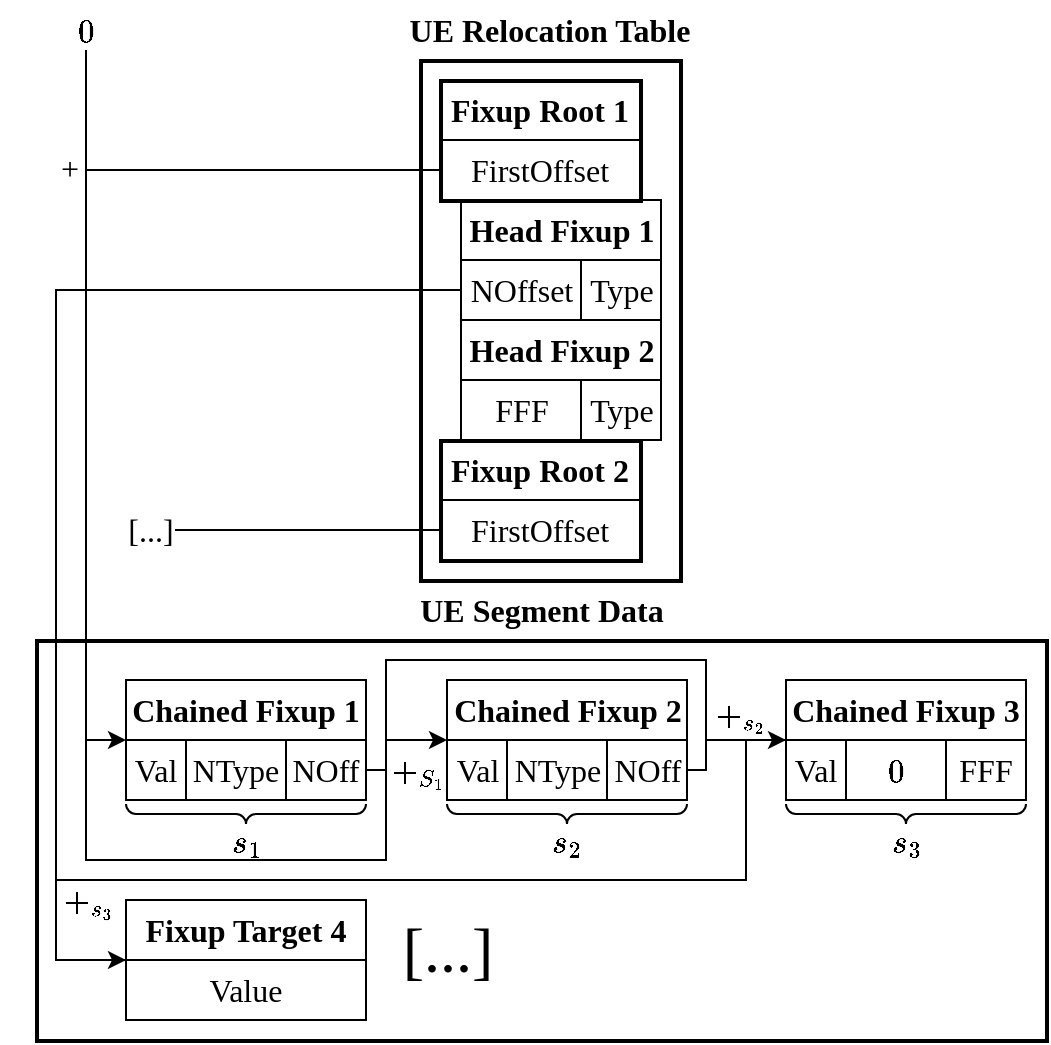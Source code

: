 <mxfile version="21.6.1" type="device">
  <diagram name="Page-1" id="FN1AEwzU926qCBKaNZdS">
    <mxGraphModel dx="747" dy="1329" grid="1" gridSize="5" guides="1" tooltips="1" connect="1" arrows="1" fold="1" page="0" pageScale="1" pageWidth="850" pageHeight="1100" math="1" shadow="0">
      <root>
        <mxCell id="0" />
        <mxCell id="1" parent="0" />
        <mxCell id="N9IYDUS_Y2D4-Y9sQVe1-56" value="" style="rounded=0;whiteSpace=wrap;html=1;fillColor=none;strokeWidth=2;" parent="1" vertex="1">
          <mxGeometry x="45.5" y="390.5" width="505" height="200" as="geometry" />
        </mxCell>
        <mxCell id="N9IYDUS_Y2D4-Y9sQVe1-51" value="" style="rounded=0;whiteSpace=wrap;html=1;fillColor=none;strokeWidth=2;" parent="1" vertex="1">
          <mxGeometry x="237.5" y="100.5" width="130" height="260" as="geometry" />
        </mxCell>
        <mxCell id="N9IYDUS_Y2D4-Y9sQVe1-57" value="&lt;b&gt;UE Relocation Table&lt;/b&gt;" style="text;html=1;strokeColor=none;fillColor=none;align=center;verticalAlign=middle;whiteSpace=wrap;rounded=0;fontFamily=LMRoman10-Regular;fontSize=16;fontColor=default;" parent="1" vertex="1">
          <mxGeometry x="222" y="70" width="160" height="30" as="geometry" />
        </mxCell>
        <mxCell id="N9IYDUS_Y2D4-Y9sQVe1-1" value="&lt;font style=&quot;font-size: 16px;&quot; face=&quot;LMRoman10-Regular&quot;&gt;&lt;b&gt;Fixup Root 1&lt;/b&gt;&lt;/font&gt;" style="rounded=0;whiteSpace=wrap;html=1;" parent="1" vertex="1">
          <mxGeometry x="247" y="110" width="100" height="30" as="geometry" />
        </mxCell>
        <mxCell id="N9IYDUS_Y2D4-Y9sQVe1-2" style="edgeStyle=orthogonalEdgeStyle;rounded=0;orthogonalLoop=1;jettySize=auto;html=1;exitX=0;exitY=0.5;exitDx=0;exitDy=0;endArrow=none;endFill=0;" parent="1" source="N9IYDUS_Y2D4-Y9sQVe1-4" target="N9IYDUS_Y2D4-Y9sQVe1-5" edge="1">
          <mxGeometry relative="1" as="geometry">
            <mxPoint x="350" y="106" as="targetPoint" />
            <Array as="points">
              <mxPoint x="70" y="155" />
            </Array>
          </mxGeometry>
        </mxCell>
        <mxCell id="N9IYDUS_Y2D4-Y9sQVe1-3" style="edgeStyle=orthogonalEdgeStyle;rounded=0;orthogonalLoop=1;jettySize=auto;html=1;exitX=0;exitY=0.5;exitDx=0;exitDy=0;entryX=0;entryY=0;entryDx=0;entryDy=0;" parent="1" source="N9IYDUS_Y2D4-Y9sQVe1-4" target="N9IYDUS_Y2D4-Y9sQVe1-17" edge="1">
          <mxGeometry relative="1" as="geometry">
            <Array as="points">
              <mxPoint x="70" y="155" />
              <mxPoint x="70" y="440" />
            </Array>
          </mxGeometry>
        </mxCell>
        <mxCell id="N9IYDUS_Y2D4-Y9sQVe1-4" value="&lt;font style=&quot;font-size: 16px;&quot; face=&quot;LMRoman10-Regular&quot;&gt;FirstOffset&lt;/font&gt;" style="rounded=0;whiteSpace=wrap;html=1;" parent="1" vertex="1">
          <mxGeometry x="247" y="140" width="100" height="30" as="geometry" />
        </mxCell>
        <mxCell id="N9IYDUS_Y2D4-Y9sQVe1-5" value="&lt;span&gt;$$0$$&lt;/span&gt;" style="text;html=1;strokeColor=none;fillColor=none;align=center;verticalAlign=middle;whiteSpace=wrap;rounded=0;fontFamily=LMRoman10-Regular;fontSize=16;fontColor=default;fontStyle=0" parent="1" vertex="1">
          <mxGeometry x="63" y="75" width="15" height="20" as="geometry" />
        </mxCell>
        <mxCell id="N9IYDUS_Y2D4-Y9sQVe1-6" value="&lt;font face=&quot;LMRoman10-Regular&quot;&gt;&lt;font size=&quot;3&quot;&gt;&lt;b&gt;Head Fixup&amp;nbsp;1&lt;/b&gt;&lt;/font&gt;&lt;/font&gt;" style="rounded=0;whiteSpace=wrap;html=1;" parent="1" vertex="1">
          <mxGeometry x="257.5" y="170" width="100" height="30" as="geometry" />
        </mxCell>
        <mxCell id="N9IYDUS_Y2D4-Y9sQVe1-7" style="edgeStyle=orthogonalEdgeStyle;rounded=0;orthogonalLoop=1;jettySize=auto;html=1;exitX=0;exitY=0.5;exitDx=0;exitDy=0;entryX=0;entryY=0;entryDx=0;entryDy=0;" parent="1" source="N9IYDUS_Y2D4-Y9sQVe1-8" target="N9IYDUS_Y2D4-Y9sQVe1-38" edge="1">
          <mxGeometry relative="1" as="geometry">
            <mxPoint x="70" y="500" as="targetPoint" />
            <Array as="points">
              <mxPoint x="55" y="215" />
              <mxPoint x="55" y="550" />
            </Array>
          </mxGeometry>
        </mxCell>
        <mxCell id="N9IYDUS_Y2D4-Y9sQVe1-8" value="&lt;font style=&quot;font-size: 16px;&quot; face=&quot;LMRoman10-Regular&quot;&gt;NOffset&lt;/font&gt;" style="rounded=0;whiteSpace=wrap;html=1;" parent="1" vertex="1">
          <mxGeometry x="257.5" y="200" width="60" height="30" as="geometry" />
        </mxCell>
        <mxCell id="N9IYDUS_Y2D4-Y9sQVe1-10" value="&lt;font style=&quot;font-size: 16px;&quot; face=&quot;LMRoman10-Regular&quot;&gt;Type&lt;/font&gt;" style="rounded=0;whiteSpace=wrap;html=1;" parent="1" vertex="1">
          <mxGeometry x="317.5" y="200" width="40" height="30" as="geometry" />
        </mxCell>
        <mxCell id="N9IYDUS_Y2D4-Y9sQVe1-11" value="&lt;span&gt;+&lt;/span&gt;" style="text;html=1;strokeColor=none;fillColor=none;align=center;verticalAlign=middle;whiteSpace=wrap;rounded=0;fontFamily=LMRoman10-Regular;fontSize=16;fontColor=default;fontStyle=0" parent="1" vertex="1">
          <mxGeometry x="55" y="146.5" width="14" height="15" as="geometry" />
        </mxCell>
        <mxCell id="N9IYDUS_Y2D4-Y9sQVe1-12" value="&lt;font face=&quot;LMRoman10-Regular&quot;&gt;&lt;font size=&quot;3&quot;&gt;&lt;b&gt;Chained Fixup&amp;nbsp;1&lt;/b&gt;&lt;/font&gt;&lt;/font&gt;" style="rounded=0;whiteSpace=wrap;html=1;strokeWidth=1;" parent="1" vertex="1">
          <mxGeometry x="90" y="410" width="120" height="30" as="geometry" />
        </mxCell>
        <mxCell id="N9IYDUS_Y2D4-Y9sQVe1-13" style="edgeStyle=orthogonalEdgeStyle;rounded=0;orthogonalLoop=1;jettySize=auto;html=1;exitX=1;exitY=0.5;exitDx=0;exitDy=0;entryX=0;entryY=0;entryDx=0;entryDy=0;" parent="1" source="N9IYDUS_Y2D4-Y9sQVe1-15" target="N9IYDUS_Y2D4-Y9sQVe1-23" edge="1">
          <mxGeometry relative="1" as="geometry">
            <Array as="points">
              <mxPoint x="220" y="455" />
              <mxPoint x="220" y="440" />
            </Array>
          </mxGeometry>
        </mxCell>
        <mxCell id="N9IYDUS_Y2D4-Y9sQVe1-14" style="edgeStyle=orthogonalEdgeStyle;rounded=0;orthogonalLoop=1;jettySize=auto;html=1;exitX=1;exitY=0.5;exitDx=0;exitDy=0;endArrow=none;endFill=0;" parent="1" source="N9IYDUS_Y2D4-Y9sQVe1-15" edge="1">
          <mxGeometry relative="1" as="geometry">
            <mxPoint x="70" y="440" as="targetPoint" />
            <Array as="points">
              <mxPoint x="220" y="455" />
              <mxPoint x="220" y="500" />
              <mxPoint x="70" y="500" />
              <mxPoint x="70" y="440" />
            </Array>
          </mxGeometry>
        </mxCell>
        <mxCell id="N9IYDUS_Y2D4-Y9sQVe1-15" value="&lt;font style=&quot;font-size: 16px;&quot; face=&quot;LMRoman10-Regular&quot;&gt;NOff&lt;/font&gt;" style="rounded=0;whiteSpace=wrap;html=1;" parent="1" vertex="1">
          <mxGeometry x="170" y="440" width="40" height="30" as="geometry" />
        </mxCell>
        <mxCell id="N9IYDUS_Y2D4-Y9sQVe1-16" value="&lt;font style=&quot;font-size: 16px;&quot; face=&quot;LMRoman10-Regular&quot;&gt;NType&lt;/font&gt;" style="rounded=0;whiteSpace=wrap;html=1;" parent="1" vertex="1">
          <mxGeometry x="120" y="440" width="50" height="30" as="geometry" />
        </mxCell>
        <mxCell id="N9IYDUS_Y2D4-Y9sQVe1-17" value="&lt;font style=&quot;font-size: 16px;&quot; face=&quot;LMRoman10-Regular&quot;&gt;Val&lt;/font&gt;" style="rounded=0;whiteSpace=wrap;html=1;" parent="1" vertex="1">
          <mxGeometry x="90" y="440" width="30" height="30" as="geometry" />
        </mxCell>
        <mxCell id="N9IYDUS_Y2D4-Y9sQVe1-18" value="&lt;font face=&quot;LMRoman10-Regular&quot;&gt;&lt;font size=&quot;3&quot;&gt;&lt;b&gt;Chained Fixup 2&lt;/b&gt;&lt;/font&gt;&lt;/font&gt;" style="rounded=0;whiteSpace=wrap;html=1;strokeWidth=1;" parent="1" vertex="1">
          <mxGeometry x="250.5" y="410" width="120" height="30" as="geometry" />
        </mxCell>
        <mxCell id="N9IYDUS_Y2D4-Y9sQVe1-19" style="edgeStyle=orthogonalEdgeStyle;rounded=0;orthogonalLoop=1;jettySize=auto;html=1;exitX=1;exitY=0.5;exitDx=0;exitDy=0;entryX=0;entryY=0;entryDx=0;entryDy=0;" parent="1" source="N9IYDUS_Y2D4-Y9sQVe1-21" target="N9IYDUS_Y2D4-Y9sQVe1-28" edge="1">
          <mxGeometry relative="1" as="geometry">
            <Array as="points">
              <mxPoint x="380" y="455" />
              <mxPoint x="380" y="440" />
            </Array>
          </mxGeometry>
        </mxCell>
        <mxCell id="N9IYDUS_Y2D4-Y9sQVe1-20" style="edgeStyle=orthogonalEdgeStyle;rounded=0;orthogonalLoop=1;jettySize=auto;html=1;exitX=1;exitY=0.5;exitDx=0;exitDy=0;endArrow=none;endFill=0;" parent="1" source="N9IYDUS_Y2D4-Y9sQVe1-21" edge="1">
          <mxGeometry relative="1" as="geometry">
            <mxPoint x="230" y="440" as="targetPoint" />
            <Array as="points">
              <mxPoint x="380" y="455" />
              <mxPoint x="380" y="400" />
              <mxPoint x="220" y="400" />
              <mxPoint x="220" y="440" />
            </Array>
          </mxGeometry>
        </mxCell>
        <mxCell id="N9IYDUS_Y2D4-Y9sQVe1-21" value="&lt;font style=&quot;font-size: 16px;&quot; face=&quot;LMRoman10-Regular&quot;&gt;NOff&lt;/font&gt;" style="rounded=0;whiteSpace=wrap;html=1;" parent="1" vertex="1">
          <mxGeometry x="330.5" y="440" width="40" height="30" as="geometry" />
        </mxCell>
        <mxCell id="N9IYDUS_Y2D4-Y9sQVe1-22" value="&lt;font style=&quot;font-size: 16px;&quot; face=&quot;LMRoman10-Regular&quot;&gt;NType&lt;/font&gt;" style="rounded=0;whiteSpace=wrap;html=1;" parent="1" vertex="1">
          <mxGeometry x="280.5" y="440" width="50" height="30" as="geometry" />
        </mxCell>
        <mxCell id="N9IYDUS_Y2D4-Y9sQVe1-23" value="&lt;font style=&quot;font-size: 16px;&quot; face=&quot;LMRoman10-Regular&quot;&gt;Val&lt;/font&gt;" style="rounded=0;whiteSpace=wrap;html=1;" parent="1" vertex="1">
          <mxGeometry x="250.5" y="440" width="30" height="30" as="geometry" />
        </mxCell>
        <mxCell id="N9IYDUS_Y2D4-Y9sQVe1-24" value="&lt;span&gt;$$+_{S_1}$$&lt;br&gt;&lt;/span&gt;" style="text;html=1;strokeColor=none;fillColor=none;align=center;verticalAlign=middle;whiteSpace=wrap;rounded=0;fontFamily=LMRoman10-Regular;fontSize=16;fontColor=default;fontStyle=0" parent="1" vertex="1">
          <mxGeometry x="220.5" y="448.5" width="30" height="30" as="geometry" />
        </mxCell>
        <mxCell id="N9IYDUS_Y2D4-Y9sQVe1-25" value="&lt;font face=&quot;LMRoman10-Regular&quot;&gt;&lt;font size=&quot;3&quot;&gt;&lt;b&gt;Chained Fixup 3&lt;/b&gt;&lt;/font&gt;&lt;/font&gt;" style="rounded=0;whiteSpace=wrap;html=1;strokeWidth=1;" parent="1" vertex="1">
          <mxGeometry x="420" y="410" width="120" height="30" as="geometry" />
        </mxCell>
        <mxCell id="N9IYDUS_Y2D4-Y9sQVe1-26" value="&lt;font style=&quot;font-size: 16px;&quot; face=&quot;LMRoman10-Regular&quot;&gt;FFF&lt;/font&gt;" style="rounded=0;whiteSpace=wrap;html=1;" parent="1" vertex="1">
          <mxGeometry x="500" y="440" width="40" height="30" as="geometry" />
        </mxCell>
        <mxCell id="N9IYDUS_Y2D4-Y9sQVe1-27" value="&lt;font style=&quot;font-size: 16px;&quot; face=&quot;LMRoman10-Regular&quot;&gt;$$0$$&lt;/font&gt;" style="rounded=0;whiteSpace=wrap;html=1;" parent="1" vertex="1">
          <mxGeometry x="450" y="440" width="50" height="30" as="geometry" />
        </mxCell>
        <mxCell id="N9IYDUS_Y2D4-Y9sQVe1-28" value="&lt;font style=&quot;font-size: 16px;&quot; face=&quot;LMRoman10-Regular&quot;&gt;Val&lt;/font&gt;" style="rounded=0;whiteSpace=wrap;html=1;" parent="1" vertex="1">
          <mxGeometry x="420" y="440" width="30" height="30" as="geometry" />
        </mxCell>
        <mxCell id="N9IYDUS_Y2D4-Y9sQVe1-29" value="&lt;span&gt;$$+_{s_2}$$&lt;/span&gt;" style="text;html=1;strokeColor=none;fillColor=none;align=center;verticalAlign=middle;whiteSpace=wrap;rounded=0;fontFamily=LMRoman10-Regular;fontSize=16;fontColor=default;fontStyle=0" parent="1" vertex="1">
          <mxGeometry x="382" y="412" width="30" height="30" as="geometry" />
        </mxCell>
        <mxCell id="N9IYDUS_Y2D4-Y9sQVe1-30" value="&lt;font face=&quot;LMRoman10-Regular&quot;&gt;&lt;font size=&quot;3&quot;&gt;&lt;b&gt;Head Fixup 2&lt;/b&gt;&lt;/font&gt;&lt;/font&gt;" style="rounded=0;whiteSpace=wrap;html=1;" parent="1" vertex="1">
          <mxGeometry x="257.5" y="230" width="100" height="30" as="geometry" />
        </mxCell>
        <mxCell id="N9IYDUS_Y2D4-Y9sQVe1-31" value="&lt;font style=&quot;font-size: 16px;&quot; face=&quot;LMRoman10-Regular&quot;&gt;FFF&lt;/font&gt;" style="rounded=0;whiteSpace=wrap;html=1;" parent="1" vertex="1">
          <mxGeometry x="257.5" y="260" width="60" height="30" as="geometry" />
        </mxCell>
        <mxCell id="N9IYDUS_Y2D4-Y9sQVe1-33" value="&lt;font style=&quot;font-size: 16px;&quot; face=&quot;LMRoman10-Regular&quot;&gt;Type&lt;/font&gt;" style="rounded=0;whiteSpace=wrap;html=1;" parent="1" vertex="1">
          <mxGeometry x="317.5" y="260" width="40" height="30" as="geometry" />
        </mxCell>
        <mxCell id="N9IYDUS_Y2D4-Y9sQVe1-34" value="" style="verticalLabelPosition=bottom;shadow=0;dashed=0;align=center;html=1;verticalAlign=top;strokeWidth=1;shape=mxgraph.mockup.markup.curlyBrace;whiteSpace=wrap;strokeColor=#000000;direction=west;" parent="1" vertex="1">
          <mxGeometry x="90" y="472" width="120" height="10" as="geometry" />
        </mxCell>
        <mxCell id="N9IYDUS_Y2D4-Y9sQVe1-35" value="&lt;span&gt;$$s_1$$&lt;br&gt;&lt;/span&gt;" style="text;html=1;strokeColor=none;fillColor=none;align=center;verticalAlign=middle;whiteSpace=wrap;rounded=0;fontFamily=LMRoman10-Regular;fontSize=16;fontColor=default;fontStyle=0" parent="1" vertex="1">
          <mxGeometry x="142.5" y="490" width="15" height="20" as="geometry" />
        </mxCell>
        <mxCell id="N9IYDUS_Y2D4-Y9sQVe1-36" value="&lt;font face=&quot;LMRoman10-Regular&quot;&gt;&lt;font size=&quot;3&quot;&gt;&lt;b&gt;Fixup Target 4&lt;/b&gt;&lt;/font&gt;&lt;/font&gt;" style="rounded=0;whiteSpace=wrap;html=1;strokeWidth=1;" parent="1" vertex="1">
          <mxGeometry x="90" y="520" width="120" height="30" as="geometry" />
        </mxCell>
        <mxCell id="N9IYDUS_Y2D4-Y9sQVe1-37" style="edgeStyle=orthogonalEdgeStyle;rounded=0;orthogonalLoop=1;jettySize=auto;html=1;exitX=0;exitY=0;exitDx=0;exitDy=0;endArrow=none;endFill=0;" parent="1" source="N9IYDUS_Y2D4-Y9sQVe1-38" edge="1">
          <mxGeometry relative="1" as="geometry">
            <mxPoint x="440" y="440" as="targetPoint" />
            <Array as="points">
              <mxPoint x="55" y="550" />
              <mxPoint x="55" y="510" />
              <mxPoint x="400" y="510" />
              <mxPoint x="400" y="440" />
            </Array>
          </mxGeometry>
        </mxCell>
        <mxCell id="N9IYDUS_Y2D4-Y9sQVe1-38" value="&lt;font style=&quot;font-size: 16px;&quot; face=&quot;LMRoman10-Regular&quot;&gt;Value&lt;/font&gt;" style="rounded=0;whiteSpace=wrap;html=1;" parent="1" vertex="1">
          <mxGeometry x="90" y="550" width="120" height="30" as="geometry" />
        </mxCell>
        <mxCell id="N9IYDUS_Y2D4-Y9sQVe1-39" value="&lt;font style=&quot;font-size: 16px;&quot; face=&quot;LMRoman10-Regular&quot;&gt;&lt;b&gt;Fixup Root 2&lt;/b&gt;&lt;/font&gt;" style="rounded=0;whiteSpace=wrap;html=1;" parent="1" vertex="1">
          <mxGeometry x="247" y="290" width="100" height="30" as="geometry" />
        </mxCell>
        <mxCell id="N9IYDUS_Y2D4-Y9sQVe1-59" style="edgeStyle=orthogonalEdgeStyle;rounded=0;orthogonalLoop=1;jettySize=auto;html=1;exitX=0;exitY=0.5;exitDx=0;exitDy=0;entryX=1;entryY=0.5;entryDx=0;entryDy=0;endArrow=none;endFill=0;" parent="1" source="N9IYDUS_Y2D4-Y9sQVe1-40" target="N9IYDUS_Y2D4-Y9sQVe1-49" edge="1">
          <mxGeometry relative="1" as="geometry" />
        </mxCell>
        <mxCell id="N9IYDUS_Y2D4-Y9sQVe1-40" value="&lt;font style=&quot;font-size: 16px;&quot; face=&quot;LMRoman10-Regular&quot;&gt;FirstOffset&lt;/font&gt;" style="rounded=0;whiteSpace=wrap;html=1;" parent="1" vertex="1">
          <mxGeometry x="247" y="320" width="100" height="30" as="geometry" />
        </mxCell>
        <mxCell id="N9IYDUS_Y2D4-Y9sQVe1-41" value="" style="verticalLabelPosition=bottom;shadow=0;dashed=0;align=center;html=1;verticalAlign=top;strokeWidth=1;shape=mxgraph.mockup.markup.curlyBrace;whiteSpace=wrap;strokeColor=#000000;direction=west;" parent="1" vertex="1">
          <mxGeometry x="250.5" y="472" width="120" height="10" as="geometry" />
        </mxCell>
        <mxCell id="N9IYDUS_Y2D4-Y9sQVe1-42" value="&lt;span&gt;$$s_2$$&lt;br&gt;&lt;/span&gt;" style="text;html=1;strokeColor=none;fillColor=none;align=center;verticalAlign=middle;whiteSpace=wrap;rounded=0;fontFamily=LMRoman10-Regular;fontSize=16;fontColor=default;fontStyle=0" parent="1" vertex="1">
          <mxGeometry x="303" y="490" width="15" height="20" as="geometry" />
        </mxCell>
        <mxCell id="N9IYDUS_Y2D4-Y9sQVe1-43" value="" style="verticalLabelPosition=bottom;shadow=0;dashed=0;align=center;html=1;verticalAlign=top;strokeWidth=1;shape=mxgraph.mockup.markup.curlyBrace;whiteSpace=wrap;strokeColor=#000000;direction=west;" parent="1" vertex="1">
          <mxGeometry x="420" y="472" width="120" height="10" as="geometry" />
        </mxCell>
        <mxCell id="N9IYDUS_Y2D4-Y9sQVe1-44" value="&lt;span&gt;$$s_3$$&lt;br&gt;&lt;/span&gt;" style="text;html=1;strokeColor=none;fillColor=none;align=center;verticalAlign=middle;whiteSpace=wrap;rounded=0;fontFamily=LMRoman10-Regular;fontSize=16;fontColor=default;fontStyle=0" parent="1" vertex="1">
          <mxGeometry x="472.5" y="490" width="15" height="20" as="geometry" />
        </mxCell>
        <mxCell id="N9IYDUS_Y2D4-Y9sQVe1-45" value="&lt;span&gt;$$+_{s_3}$$&lt;/span&gt;" style="text;html=1;strokeColor=none;fillColor=none;align=center;verticalAlign=middle;whiteSpace=wrap;rounded=0;fontFamily=LMRoman10-Regular;fontSize=16;fontColor=default;fontStyle=0" parent="1" vertex="1">
          <mxGeometry x="55.5" y="505" width="30" height="30" as="geometry" />
        </mxCell>
        <mxCell id="N9IYDUS_Y2D4-Y9sQVe1-46" value="&lt;font style=&quot;font-size: 32px;&quot;&gt;[...]&lt;/font&gt;" style="text;html=1;strokeColor=none;fillColor=none;align=center;verticalAlign=middle;whiteSpace=wrap;rounded=0;fontFamily=LMRoman10-Regular;fontSize=16;fontColor=default;" parent="1" vertex="1">
          <mxGeometry x="220.5" y="530" width="60" height="30" as="geometry" />
        </mxCell>
        <mxCell id="N9IYDUS_Y2D4-Y9sQVe1-49" value="&lt;font style=&quot;font-size: 16px;&quot;&gt;[...]&lt;/font&gt;" style="text;html=1;strokeColor=none;fillColor=none;align=center;verticalAlign=middle;whiteSpace=wrap;rounded=0;fontFamily=LMRoman10-Regular;fontSize=16;fontColor=default;" parent="1" vertex="1">
          <mxGeometry x="90" y="320" width="24.5" height="30" as="geometry" />
        </mxCell>
        <mxCell id="N9IYDUS_Y2D4-Y9sQVe1-58" value="&lt;b&gt;UE Segment Data&lt;/b&gt;" style="text;html=1;strokeColor=none;fillColor=none;align=center;verticalAlign=middle;whiteSpace=wrap;rounded=0;fontFamily=LMRoman10-Regular;fontSize=16;fontColor=default;" parent="1" vertex="1">
          <mxGeometry x="45" y="360" width="505.5" height="30" as="geometry" />
        </mxCell>
        <mxCell id="N9IYDUS_Y2D4-Y9sQVe1-60" value="" style="rounded=0;whiteSpace=wrap;html=1;fillColor=none;strokeWidth=2;" parent="1" vertex="1">
          <mxGeometry x="247.5" y="110.5" width="100" height="60" as="geometry" />
        </mxCell>
        <mxCell id="N9IYDUS_Y2D4-Y9sQVe1-61" value="" style="rounded=0;whiteSpace=wrap;html=1;fillColor=none;strokeWidth=2;" parent="1" vertex="1">
          <mxGeometry x="247.5" y="290.5" width="100" height="60" as="geometry" />
        </mxCell>
      </root>
    </mxGraphModel>
  </diagram>
</mxfile>
